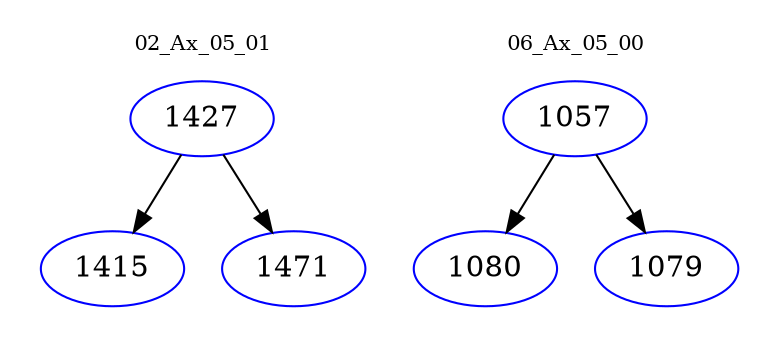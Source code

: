 digraph{
subgraph cluster_0 {
color = white
label = "02_Ax_05_01";
fontsize=10;
T0_1427 [label="1427", color="blue"]
T0_1427 -> T0_1415 [color="black"]
T0_1415 [label="1415", color="blue"]
T0_1427 -> T0_1471 [color="black"]
T0_1471 [label="1471", color="blue"]
}
subgraph cluster_1 {
color = white
label = "06_Ax_05_00";
fontsize=10;
T1_1057 [label="1057", color="blue"]
T1_1057 -> T1_1080 [color="black"]
T1_1080 [label="1080", color="blue"]
T1_1057 -> T1_1079 [color="black"]
T1_1079 [label="1079", color="blue"]
}
}
